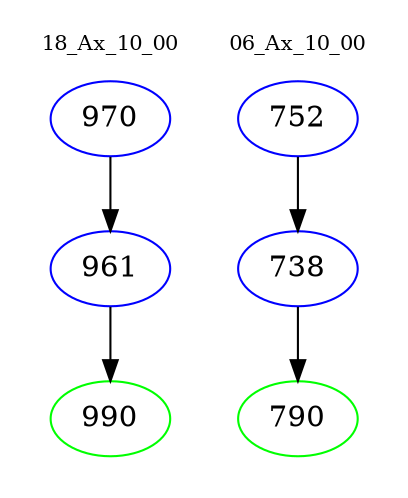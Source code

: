 digraph{
subgraph cluster_0 {
color = white
label = "18_Ax_10_00";
fontsize=10;
T0_970 [label="970", color="blue"]
T0_970 -> T0_961 [color="black"]
T0_961 [label="961", color="blue"]
T0_961 -> T0_990 [color="black"]
T0_990 [label="990", color="green"]
}
subgraph cluster_1 {
color = white
label = "06_Ax_10_00";
fontsize=10;
T1_752 [label="752", color="blue"]
T1_752 -> T1_738 [color="black"]
T1_738 [label="738", color="blue"]
T1_738 -> T1_790 [color="black"]
T1_790 [label="790", color="green"]
}
}
